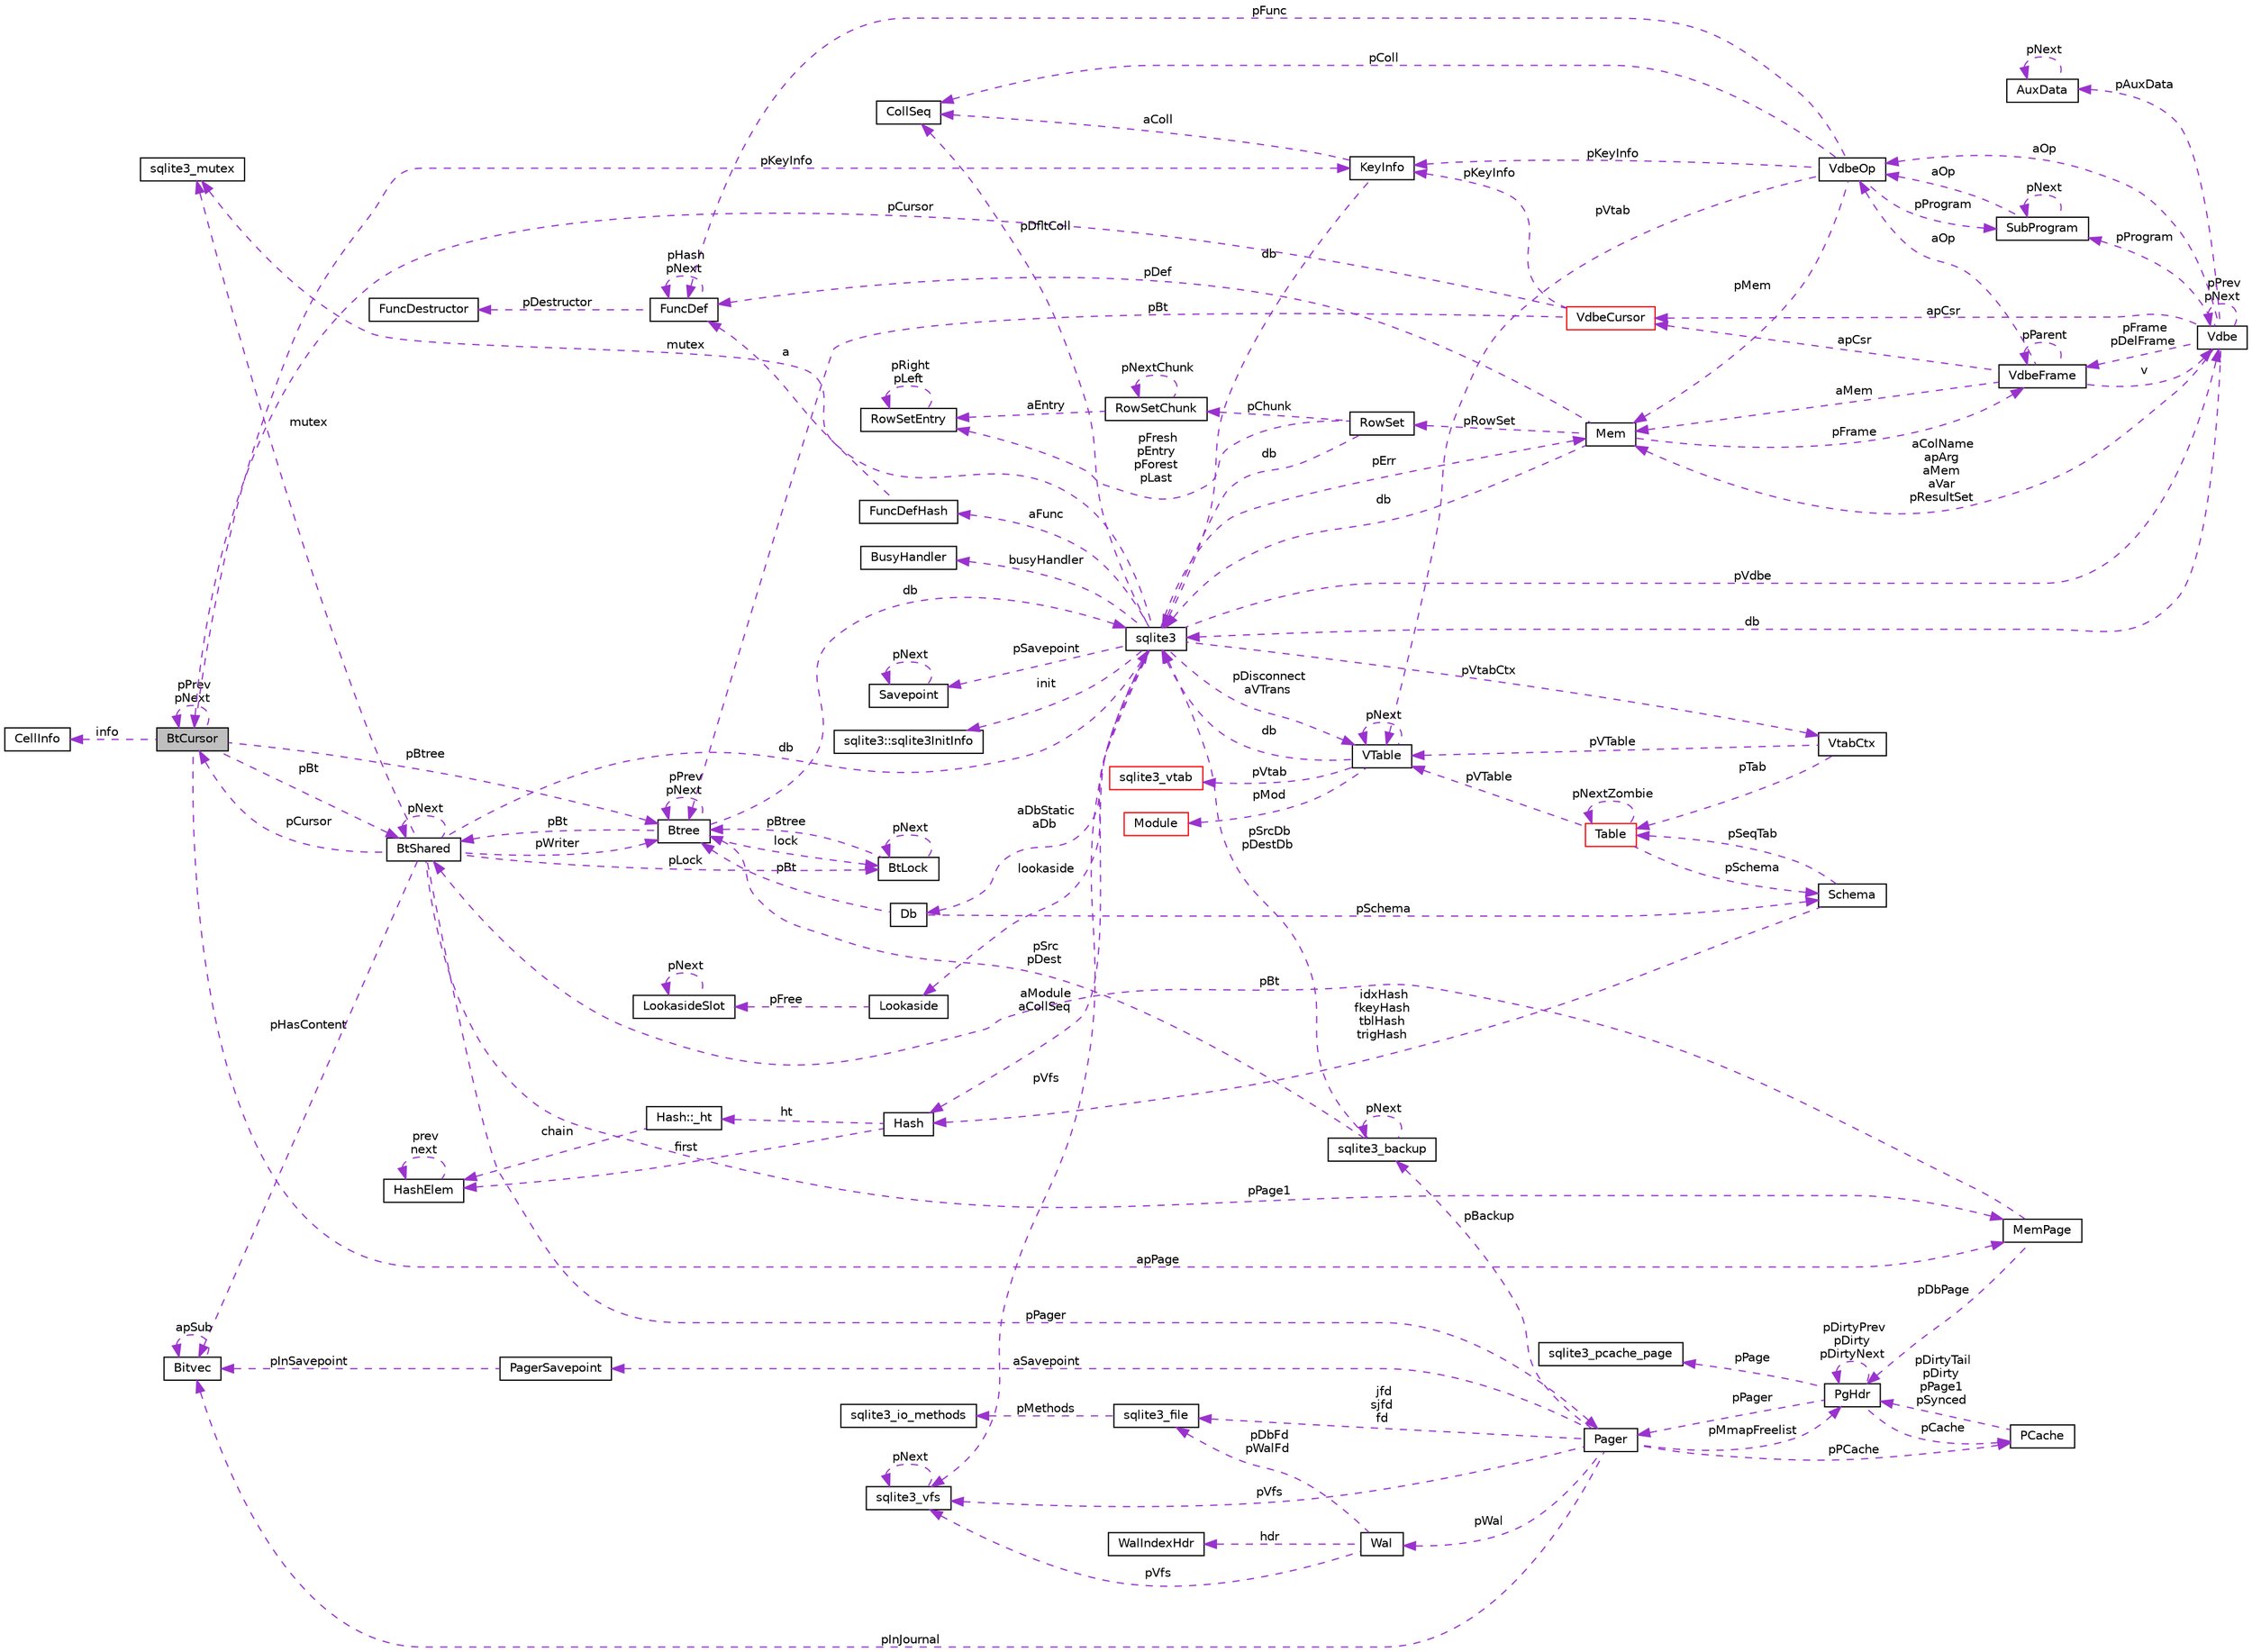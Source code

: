 digraph G
{
 // INTERACTIVE_SVG=YES
  edge [fontname="Helvetica",fontsize="10",labelfontname="Helvetica",labelfontsize="10"];
  node [fontname="Helvetica",fontsize="10",shape=record];
  rankdir="LR";
  Node1 [label="BtCursor",height=0.2,width=0.4,color="black", fillcolor="grey75", style="filled" fontcolor="black"];
  Node1 -> Node1 [dir="back",color="darkorchid3",fontsize="10",style="dashed",label=" pPrev\npNext" ,fontname="Helvetica"];
  Node2 -> Node1 [dir="back",color="darkorchid3",fontsize="10",style="dashed",label=" info" ,fontname="Helvetica"];
  Node2 [label="CellInfo",height=0.2,width=0.4,color="black", fillcolor="white", style="filled",URL="$de/dbe/struct_cell_info.html"];
  Node3 -> Node1 [dir="back",color="darkorchid3",fontsize="10",style="dashed",label=" pBt" ,fontname="Helvetica"];
  Node3 [label="BtShared",height=0.2,width=0.4,color="black", fillcolor="white", style="filled",URL="$d3/d1f/struct_bt_shared.html"];
  Node1 -> Node3 [dir="back",color="darkorchid3",fontsize="10",style="dashed",label=" pCursor" ,fontname="Helvetica"];
  Node3 -> Node3 [dir="back",color="darkorchid3",fontsize="10",style="dashed",label=" pNext" ,fontname="Helvetica"];
  Node4 -> Node3 [dir="back",color="darkorchid3",fontsize="10",style="dashed",label=" db" ,fontname="Helvetica"];
  Node4 [label="sqlite3",height=0.2,width=0.4,color="black", fillcolor="white", style="filled",URL="$d9/dcd/structsqlite3.html"];
  Node5 -> Node4 [dir="back",color="darkorchid3",fontsize="10",style="dashed",label=" pErr" ,fontname="Helvetica"];
  Node5 [label="Mem",height=0.2,width=0.4,color="black", fillcolor="white", style="filled",URL="$df/d48/struct_mem.html"];
  Node4 -> Node5 [dir="back",color="darkorchid3",fontsize="10",style="dashed",label=" db" ,fontname="Helvetica"];
  Node6 -> Node5 [dir="back",color="darkorchid3",fontsize="10",style="dashed",label=" pFrame" ,fontname="Helvetica"];
  Node6 [label="VdbeFrame",height=0.2,width=0.4,color="black", fillcolor="white", style="filled",URL="$de/d74/struct_vdbe_frame.html"];
  Node5 -> Node6 [dir="back",color="darkorchid3",fontsize="10",style="dashed",label=" aMem" ,fontname="Helvetica"];
  Node7 -> Node6 [dir="back",color="darkorchid3",fontsize="10",style="dashed",label=" v" ,fontname="Helvetica"];
  Node7 [label="Vdbe",height=0.2,width=0.4,color="black", fillcolor="white", style="filled",URL="$db/df8/struct_vdbe.html"];
  Node7 -> Node7 [dir="back",color="darkorchid3",fontsize="10",style="dashed",label=" pPrev\npNext" ,fontname="Helvetica"];
  Node5 -> Node7 [dir="back",color="darkorchid3",fontsize="10",style="dashed",label=" aColName\napArg\naMem\naVar\npResultSet" ,fontname="Helvetica"];
  Node4 -> Node7 [dir="back",color="darkorchid3",fontsize="10",style="dashed",label=" db" ,fontname="Helvetica"];
  Node6 -> Node7 [dir="back",color="darkorchid3",fontsize="10",style="dashed",label=" pFrame\npDelFrame" ,fontname="Helvetica"];
  Node8 -> Node7 [dir="back",color="darkorchid3",fontsize="10",style="dashed",label=" pAuxData" ,fontname="Helvetica"];
  Node8 [label="AuxData",height=0.2,width=0.4,color="black", fillcolor="white", style="filled",URL="$d5/d59/struct_aux_data.html"];
  Node8 -> Node8 [dir="back",color="darkorchid3",fontsize="10",style="dashed",label=" pNext" ,fontname="Helvetica"];
  Node9 -> Node7 [dir="back",color="darkorchid3",fontsize="10",style="dashed",label=" pProgram" ,fontname="Helvetica"];
  Node9 [label="SubProgram",height=0.2,width=0.4,color="black", fillcolor="white", style="filled",URL="$d4/d16/struct_sub_program.html"];
  Node9 -> Node9 [dir="back",color="darkorchid3",fontsize="10",style="dashed",label=" pNext" ,fontname="Helvetica"];
  Node10 -> Node9 [dir="back",color="darkorchid3",fontsize="10",style="dashed",label=" aOp" ,fontname="Helvetica"];
  Node10 [label="VdbeOp",height=0.2,width=0.4,color="black", fillcolor="white", style="filled",URL="$d2/dd9/struct_vdbe_op.html"];
  Node5 -> Node10 [dir="back",color="darkorchid3",fontsize="10",style="dashed",label=" pMem" ,fontname="Helvetica"];
  Node11 -> Node10 [dir="back",color="darkorchid3",fontsize="10",style="dashed",label=" pColl" ,fontname="Helvetica"];
  Node11 [label="CollSeq",height=0.2,width=0.4,color="black", fillcolor="white", style="filled",URL="$d0/d7d/struct_coll_seq.html"];
  Node12 -> Node10 [dir="back",color="darkorchid3",fontsize="10",style="dashed",label=" pVtab" ,fontname="Helvetica"];
  Node12 [label="VTable",height=0.2,width=0.4,color="black", fillcolor="white", style="filled",URL="$db/d7e/struct_v_table.html"];
  Node4 -> Node12 [dir="back",color="darkorchid3",fontsize="10",style="dashed",label=" db" ,fontname="Helvetica"];
  Node12 -> Node12 [dir="back",color="darkorchid3",fontsize="10",style="dashed",label=" pNext" ,fontname="Helvetica"];
  Node13 -> Node12 [dir="back",color="darkorchid3",fontsize="10",style="dashed",label=" pMod" ,fontname="Helvetica"];
  Node13 [label="Module",height=0.2,width=0.4,color="red", fillcolor="white", style="filled",URL="$d0/d3b/struct_module.html"];
  Node14 -> Node12 [dir="back",color="darkorchid3",fontsize="10",style="dashed",label=" pVtab" ,fontname="Helvetica"];
  Node14 [label="sqlite3_vtab",height=0.2,width=0.4,color="red", fillcolor="white", style="filled",URL="$d3/d12/structsqlite3__vtab.html"];
  Node9 -> Node10 [dir="back",color="darkorchid3",fontsize="10",style="dashed",label=" pProgram" ,fontname="Helvetica"];
  Node15 -> Node10 [dir="back",color="darkorchid3",fontsize="10",style="dashed",label=" pKeyInfo" ,fontname="Helvetica"];
  Node15 [label="KeyInfo",height=0.2,width=0.4,color="black", fillcolor="white", style="filled",URL="$dc/d2f/struct_key_info.html"];
  Node4 -> Node15 [dir="back",color="darkorchid3",fontsize="10",style="dashed",label=" db" ,fontname="Helvetica"];
  Node11 -> Node15 [dir="back",color="darkorchid3",fontsize="10",style="dashed",label=" aColl" ,fontname="Helvetica"];
  Node16 -> Node10 [dir="back",color="darkorchid3",fontsize="10",style="dashed",label=" pFunc" ,fontname="Helvetica"];
  Node16 [label="FuncDef",height=0.2,width=0.4,color="black", fillcolor="white", style="filled",URL="$df/d38/struct_func_def.html"];
  Node17 -> Node16 [dir="back",color="darkorchid3",fontsize="10",style="dashed",label=" pDestructor" ,fontname="Helvetica"];
  Node17 [label="FuncDestructor",height=0.2,width=0.4,color="black", fillcolor="white", style="filled",URL="$d5/da4/struct_func_destructor.html"];
  Node16 -> Node16 [dir="back",color="darkorchid3",fontsize="10",style="dashed",label=" pHash\npNext" ,fontname="Helvetica"];
  Node18 -> Node7 [dir="back",color="darkorchid3",fontsize="10",style="dashed",label=" apCsr" ,fontname="Helvetica"];
  Node18 [label="VdbeCursor",height=0.2,width=0.4,color="red", fillcolor="white", style="filled",URL="$d5/dd1/struct_vdbe_cursor.html"];
  Node1 -> Node18 [dir="back",color="darkorchid3",fontsize="10",style="dashed",label=" pCursor" ,fontname="Helvetica"];
  Node15 -> Node18 [dir="back",color="darkorchid3",fontsize="10",style="dashed",label=" pKeyInfo" ,fontname="Helvetica"];
  Node19 -> Node18 [dir="back",color="darkorchid3",fontsize="10",style="dashed",label=" pBt" ,fontname="Helvetica"];
  Node19 [label="Btree",height=0.2,width=0.4,color="black", fillcolor="white", style="filled",URL="$d9/d90/struct_btree.html"];
  Node3 -> Node19 [dir="back",color="darkorchid3",fontsize="10",style="dashed",label=" pBt" ,fontname="Helvetica"];
  Node4 -> Node19 [dir="back",color="darkorchid3",fontsize="10",style="dashed",label=" db" ,fontname="Helvetica"];
  Node20 -> Node19 [dir="back",color="darkorchid3",fontsize="10",style="dashed",label=" lock" ,fontname="Helvetica"];
  Node20 [label="BtLock",height=0.2,width=0.4,color="black", fillcolor="white", style="filled",URL="$d1/d28/struct_bt_lock.html"];
  Node20 -> Node20 [dir="back",color="darkorchid3",fontsize="10",style="dashed",label=" pNext" ,fontname="Helvetica"];
  Node19 -> Node20 [dir="back",color="darkorchid3",fontsize="10",style="dashed",label=" pBtree" ,fontname="Helvetica"];
  Node19 -> Node19 [dir="back",color="darkorchid3",fontsize="10",style="dashed",label=" pPrev\npNext" ,fontname="Helvetica"];
  Node10 -> Node7 [dir="back",color="darkorchid3",fontsize="10",style="dashed",label=" aOp" ,fontname="Helvetica"];
  Node6 -> Node6 [dir="back",color="darkorchid3",fontsize="10",style="dashed",label=" pParent" ,fontname="Helvetica"];
  Node18 -> Node6 [dir="back",color="darkorchid3",fontsize="10",style="dashed",label=" apCsr" ,fontname="Helvetica"];
  Node10 -> Node6 [dir="back",color="darkorchid3",fontsize="10",style="dashed",label=" aOp" ,fontname="Helvetica"];
  Node21 -> Node5 [dir="back",color="darkorchid3",fontsize="10",style="dashed",label=" pRowSet" ,fontname="Helvetica"];
  Node21 [label="RowSet",height=0.2,width=0.4,color="black", fillcolor="white", style="filled",URL="$d5/d67/struct_row_set.html"];
  Node4 -> Node21 [dir="back",color="darkorchid3",fontsize="10",style="dashed",label=" db" ,fontname="Helvetica"];
  Node22 -> Node21 [dir="back",color="darkorchid3",fontsize="10",style="dashed",label=" pChunk" ,fontname="Helvetica"];
  Node22 [label="RowSetChunk",height=0.2,width=0.4,color="black", fillcolor="white", style="filled",URL="$d0/dd7/struct_row_set_chunk.html"];
  Node22 -> Node22 [dir="back",color="darkorchid3",fontsize="10",style="dashed",label=" pNextChunk" ,fontname="Helvetica"];
  Node23 -> Node22 [dir="back",color="darkorchid3",fontsize="10",style="dashed",label=" aEntry" ,fontname="Helvetica"];
  Node23 [label="RowSetEntry",height=0.2,width=0.4,color="black", fillcolor="white", style="filled",URL="$da/d66/struct_row_set_entry.html"];
  Node23 -> Node23 [dir="back",color="darkorchid3",fontsize="10",style="dashed",label=" pRight\npLeft" ,fontname="Helvetica"];
  Node23 -> Node21 [dir="back",color="darkorchid3",fontsize="10",style="dashed",label=" pFresh\npEntry\npForest\npLast" ,fontname="Helvetica"];
  Node16 -> Node5 [dir="back",color="darkorchid3",fontsize="10",style="dashed",label=" pDef" ,fontname="Helvetica"];
  Node7 -> Node4 [dir="back",color="darkorchid3",fontsize="10",style="dashed",label=" pVdbe" ,fontname="Helvetica"];
  Node24 -> Node4 [dir="back",color="darkorchid3",fontsize="10",style="dashed",label=" pSavepoint" ,fontname="Helvetica"];
  Node24 [label="Savepoint",height=0.2,width=0.4,color="black", fillcolor="white", style="filled",URL="$db/dde/struct_savepoint.html"];
  Node24 -> Node24 [dir="back",color="darkorchid3",fontsize="10",style="dashed",label=" pNext" ,fontname="Helvetica"];
  Node25 -> Node4 [dir="back",color="darkorchid3",fontsize="10",style="dashed",label=" aFunc" ,fontname="Helvetica"];
  Node25 [label="FuncDefHash",height=0.2,width=0.4,color="black", fillcolor="white", style="filled",URL="$db/dfc/struct_func_def_hash.html"];
  Node16 -> Node25 [dir="back",color="darkorchid3",fontsize="10",style="dashed",label=" a" ,fontname="Helvetica"];
  Node26 -> Node4 [dir="back",color="darkorchid3",fontsize="10",style="dashed",label=" lookaside" ,fontname="Helvetica"];
  Node26 [label="Lookaside",height=0.2,width=0.4,color="black", fillcolor="white", style="filled",URL="$d4/d8a/struct_lookaside.html"];
  Node27 -> Node26 [dir="back",color="darkorchid3",fontsize="10",style="dashed",label=" pFree" ,fontname="Helvetica"];
  Node27 [label="LookasideSlot",height=0.2,width=0.4,color="black", fillcolor="white", style="filled",URL="$dd/d17/struct_lookaside_slot.html"];
  Node27 -> Node27 [dir="back",color="darkorchid3",fontsize="10",style="dashed",label=" pNext" ,fontname="Helvetica"];
  Node28 -> Node4 [dir="back",color="darkorchid3",fontsize="10",style="dashed",label=" mutex" ,fontname="Helvetica"];
  Node28 [label="sqlite3_mutex",height=0.2,width=0.4,color="black", fillcolor="white", style="filled",URL="$d5/d3c/structsqlite3__mutex.html"];
  Node29 -> Node4 [dir="back",color="darkorchid3",fontsize="10",style="dashed",label=" pVfs" ,fontname="Helvetica"];
  Node29 [label="sqlite3_vfs",height=0.2,width=0.4,color="black", fillcolor="white", style="filled",URL="$d3/d36/structsqlite3__vfs.html"];
  Node29 -> Node29 [dir="back",color="darkorchid3",fontsize="10",style="dashed",label=" pNext" ,fontname="Helvetica"];
  Node30 -> Node4 [dir="back",color="darkorchid3",fontsize="10",style="dashed",label=" init" ,fontname="Helvetica"];
  Node30 [label="sqlite3::sqlite3InitInfo",height=0.2,width=0.4,color="black", fillcolor="white", style="filled",URL="$d7/d84/structsqlite3_1_1sqlite3_init_info.html"];
  Node31 -> Node4 [dir="back",color="darkorchid3",fontsize="10",style="dashed",label=" busyHandler" ,fontname="Helvetica"];
  Node31 [label="BusyHandler",height=0.2,width=0.4,color="black", fillcolor="white", style="filled",URL="$d4/d89/struct_busy_handler.html"];
  Node32 -> Node4 [dir="back",color="darkorchid3",fontsize="10",style="dashed",label=" pVtabCtx" ,fontname="Helvetica"];
  Node32 [label="VtabCtx",height=0.2,width=0.4,color="black", fillcolor="white", style="filled",URL="$de/dae/struct_vtab_ctx.html"];
  Node12 -> Node32 [dir="back",color="darkorchid3",fontsize="10",style="dashed",label=" pVTable" ,fontname="Helvetica"];
  Node33 -> Node32 [dir="back",color="darkorchid3",fontsize="10",style="dashed",label=" pTab" ,fontname="Helvetica"];
  Node33 [label="Table",height=0.2,width=0.4,color="red", fillcolor="white", style="filled",URL="$d5/d0d/struct_table.html"];
  Node34 -> Node33 [dir="back",color="darkorchid3",fontsize="10",style="dashed",label=" pSchema" ,fontname="Helvetica"];
  Node34 [label="Schema",height=0.2,width=0.4,color="black", fillcolor="white", style="filled",URL="$df/d15/struct_schema.html"];
  Node33 -> Node34 [dir="back",color="darkorchid3",fontsize="10",style="dashed",label=" pSeqTab" ,fontname="Helvetica"];
  Node35 -> Node34 [dir="back",color="darkorchid3",fontsize="10",style="dashed",label=" idxHash\nfkeyHash\ntblHash\ntrigHash" ,fontname="Helvetica"];
  Node35 [label="Hash",height=0.2,width=0.4,color="black", fillcolor="white", style="filled",URL="$d2/d7a/struct_hash.html"];
  Node36 -> Node35 [dir="back",color="darkorchid3",fontsize="10",style="dashed",label=" ht" ,fontname="Helvetica"];
  Node36 [label="Hash::_ht",height=0.2,width=0.4,color="black", fillcolor="white", style="filled",URL="$dd/d00/struct_hash_1_1__ht.html"];
  Node37 -> Node36 [dir="back",color="darkorchid3",fontsize="10",style="dashed",label=" chain" ,fontname="Helvetica"];
  Node37 [label="HashElem",height=0.2,width=0.4,color="black", fillcolor="white", style="filled",URL="$df/d01/struct_hash_elem.html"];
  Node37 -> Node37 [dir="back",color="darkorchid3",fontsize="10",style="dashed",label=" prev\nnext" ,fontname="Helvetica"];
  Node37 -> Node35 [dir="back",color="darkorchid3",fontsize="10",style="dashed",label=" first" ,fontname="Helvetica"];
  Node12 -> Node33 [dir="back",color="darkorchid3",fontsize="10",style="dashed",label=" pVTable" ,fontname="Helvetica"];
  Node33 -> Node33 [dir="back",color="darkorchid3",fontsize="10",style="dashed",label=" pNextZombie" ,fontname="Helvetica"];
  Node11 -> Node4 [dir="back",color="darkorchid3",fontsize="10",style="dashed",label=" pDfltColl" ,fontname="Helvetica"];
  Node12 -> Node4 [dir="back",color="darkorchid3",fontsize="10",style="dashed",label=" pDisconnect\naVTrans" ,fontname="Helvetica"];
  Node38 -> Node4 [dir="back",color="darkorchid3",fontsize="10",style="dashed",label=" aDbStatic\naDb" ,fontname="Helvetica"];
  Node38 [label="Db",height=0.2,width=0.4,color="black", fillcolor="white", style="filled",URL="$db/dd1/struct_db.html"];
  Node34 -> Node38 [dir="back",color="darkorchid3",fontsize="10",style="dashed",label=" pSchema" ,fontname="Helvetica"];
  Node19 -> Node38 [dir="back",color="darkorchid3",fontsize="10",style="dashed",label=" pBt" ,fontname="Helvetica"];
  Node35 -> Node4 [dir="back",color="darkorchid3",fontsize="10",style="dashed",label=" aModule\naCollSeq" ,fontname="Helvetica"];
  Node39 -> Node3 [dir="back",color="darkorchid3",fontsize="10",style="dashed",label=" pHasContent" ,fontname="Helvetica"];
  Node39 [label="Bitvec",height=0.2,width=0.4,color="black", fillcolor="white", style="filled",URL="$d1/d89/struct_bitvec.html"];
  Node39 -> Node39 [dir="back",color="darkorchid3",fontsize="10",style="dashed",label=" apSub" ,fontname="Helvetica"];
  Node28 -> Node3 [dir="back",color="darkorchid3",fontsize="10",style="dashed",label=" mutex" ,fontname="Helvetica"];
  Node20 -> Node3 [dir="back",color="darkorchid3",fontsize="10",style="dashed",label=" pLock" ,fontname="Helvetica"];
  Node40 -> Node3 [dir="back",color="darkorchid3",fontsize="10",style="dashed",label=" pPage1" ,fontname="Helvetica"];
  Node40 [label="MemPage",height=0.2,width=0.4,color="black", fillcolor="white", style="filled",URL="$d8/d9f/struct_mem_page.html"];
  Node3 -> Node40 [dir="back",color="darkorchid3",fontsize="10",style="dashed",label=" pBt" ,fontname="Helvetica"];
  Node41 -> Node40 [dir="back",color="darkorchid3",fontsize="10",style="dashed",label=" pDbPage" ,fontname="Helvetica"];
  Node41 [label="PgHdr",height=0.2,width=0.4,color="black", fillcolor="white", style="filled",URL="$d7/de5/struct_pg_hdr.html"];
  Node42 -> Node41 [dir="back",color="darkorchid3",fontsize="10",style="dashed",label=" pPage" ,fontname="Helvetica"];
  Node42 [label="sqlite3_pcache_page",height=0.2,width=0.4,color="black", fillcolor="white", style="filled",URL="$d8/d72/structsqlite3__pcache__page.html"];
  Node43 -> Node41 [dir="back",color="darkorchid3",fontsize="10",style="dashed",label=" pCache" ,fontname="Helvetica"];
  Node43 [label="PCache",height=0.2,width=0.4,color="black", fillcolor="white", style="filled",URL="$d3/d3e/struct_p_cache.html"];
  Node41 -> Node43 [dir="back",color="darkorchid3",fontsize="10",style="dashed",label=" pDirtyTail\npDirty\npPage1\npSynced" ,fontname="Helvetica"];
  Node41 -> Node41 [dir="back",color="darkorchid3",fontsize="10",style="dashed",label=" pDirtyPrev\npDirty\npDirtyNext" ,fontname="Helvetica"];
  Node44 -> Node41 [dir="back",color="darkorchid3",fontsize="10",style="dashed",label=" pPager" ,fontname="Helvetica"];
  Node44 [label="Pager",height=0.2,width=0.4,color="black", fillcolor="white", style="filled",URL="$d0/dba/struct_pager.html"];
  Node43 -> Node44 [dir="back",color="darkorchid3",fontsize="10",style="dashed",label=" pPCache" ,fontname="Helvetica"];
  Node45 -> Node44 [dir="back",color="darkorchid3",fontsize="10",style="dashed",label=" pBackup" ,fontname="Helvetica"];
  Node45 [label="sqlite3_backup",height=0.2,width=0.4,color="black", fillcolor="white", style="filled",URL="$d4/da8/structsqlite3__backup.html"];
  Node45 -> Node45 [dir="back",color="darkorchid3",fontsize="10",style="dashed",label=" pNext" ,fontname="Helvetica"];
  Node4 -> Node45 [dir="back",color="darkorchid3",fontsize="10",style="dashed",label=" pSrcDb\npDestDb" ,fontname="Helvetica"];
  Node19 -> Node45 [dir="back",color="darkorchid3",fontsize="10",style="dashed",label=" pSrc\npDest" ,fontname="Helvetica"];
  Node39 -> Node44 [dir="back",color="darkorchid3",fontsize="10",style="dashed",label=" pInJournal" ,fontname="Helvetica"];
  Node46 -> Node44 [dir="back",color="darkorchid3",fontsize="10",style="dashed",label=" jfd\nsjfd\nfd" ,fontname="Helvetica"];
  Node46 [label="sqlite3_file",height=0.2,width=0.4,color="black", fillcolor="white", style="filled",URL="$db/db0/structsqlite3__file.html"];
  Node47 -> Node46 [dir="back",color="darkorchid3",fontsize="10",style="dashed",label=" pMethods" ,fontname="Helvetica"];
  Node47 [label="sqlite3_io_methods",height=0.2,width=0.4,color="black", fillcolor="white", style="filled",URL="$d9/df3/structsqlite3__io__methods.html"];
  Node29 -> Node44 [dir="back",color="darkorchid3",fontsize="10",style="dashed",label=" pVfs" ,fontname="Helvetica"];
  Node41 -> Node44 [dir="back",color="darkorchid3",fontsize="10",style="dashed",label=" pMmapFreelist" ,fontname="Helvetica"];
  Node48 -> Node44 [dir="back",color="darkorchid3",fontsize="10",style="dashed",label=" pWal" ,fontname="Helvetica"];
  Node48 [label="Wal",height=0.2,width=0.4,color="black", fillcolor="white", style="filled",URL="$d6/d4d/struct_wal.html"];
  Node46 -> Node48 [dir="back",color="darkorchid3",fontsize="10",style="dashed",label=" pDbFd\npWalFd" ,fontname="Helvetica"];
  Node29 -> Node48 [dir="back",color="darkorchid3",fontsize="10",style="dashed",label=" pVfs" ,fontname="Helvetica"];
  Node49 -> Node48 [dir="back",color="darkorchid3",fontsize="10",style="dashed",label=" hdr" ,fontname="Helvetica"];
  Node49 [label="WalIndexHdr",height=0.2,width=0.4,color="black", fillcolor="white", style="filled",URL="$d8/de9/struct_wal_index_hdr.html"];
  Node50 -> Node44 [dir="back",color="darkorchid3",fontsize="10",style="dashed",label=" aSavepoint" ,fontname="Helvetica"];
  Node50 [label="PagerSavepoint",height=0.2,width=0.4,color="black", fillcolor="white", style="filled",URL="$de/deb/struct_pager_savepoint.html"];
  Node39 -> Node50 [dir="back",color="darkorchid3",fontsize="10",style="dashed",label=" pInSavepoint" ,fontname="Helvetica"];
  Node19 -> Node3 [dir="back",color="darkorchid3",fontsize="10",style="dashed",label=" pWriter" ,fontname="Helvetica"];
  Node44 -> Node3 [dir="back",color="darkorchid3",fontsize="10",style="dashed",label=" pPager" ,fontname="Helvetica"];
  Node40 -> Node1 [dir="back",color="darkorchid3",fontsize="10",style="dashed",label=" apPage" ,fontname="Helvetica"];
  Node15 -> Node1 [dir="back",color="darkorchid3",fontsize="10",style="dashed",label=" pKeyInfo" ,fontname="Helvetica"];
  Node19 -> Node1 [dir="back",color="darkorchid3",fontsize="10",style="dashed",label=" pBtree" ,fontname="Helvetica"];
}
